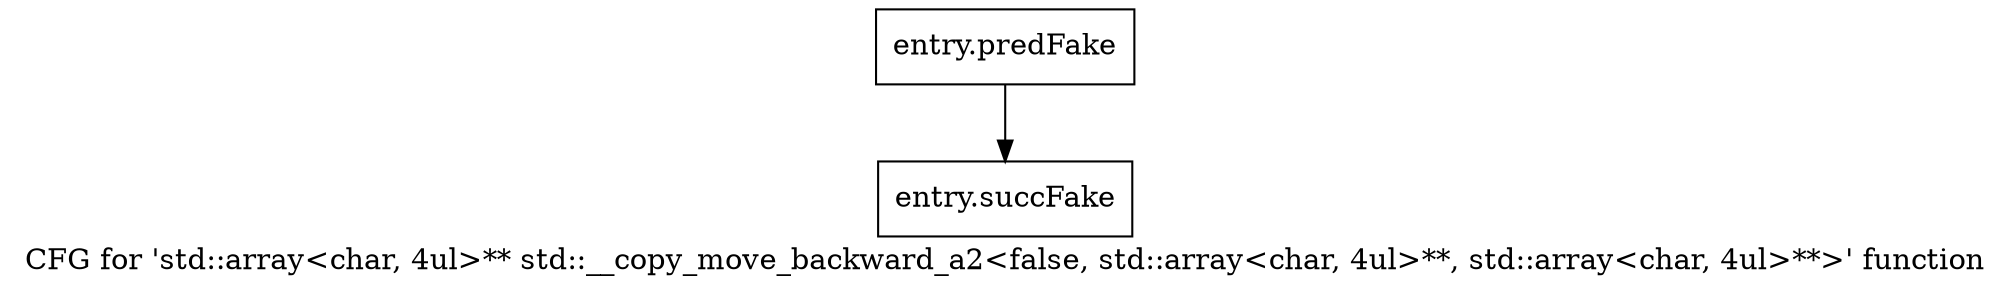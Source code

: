 digraph "CFG for 'std::array\<char, 4ul\>** std::__copy_move_backward_a2\<false, std::array\<char, 4ul\>**, std::array\<char, 4ul\>**\>' function" {
	label="CFG for 'std::array\<char, 4ul\>** std::__copy_move_backward_a2\<false, std::array\<char, 4ul\>**, std::array\<char, 4ul\>**\>' function";

	Node0x495c370 [shape=record,filename="",linenumber="",label="{entry.predFake}"];
	Node0x495c370 -> Node0x4838920[ callList="" memoryops="" filename="/tools/Xilinx/Vitis_HLS/2022.1/tps/lnx64/gcc-8.3.0/lib/gcc/x86_64-pc-linux-gnu/8.3.0/../../../../include/c++/8.3.0/bits/stl_algobase.h" execusionnum="0"];
	Node0x4838920 [shape=record,filename="/tools/Xilinx/Vitis_HLS/2022.1/tps/lnx64/gcc-8.3.0/lib/gcc/x86_64-pc-linux-gnu/8.3.0/../../../../include/c++/8.3.0/bits/stl_algobase.h",linenumber="597",label="{entry.succFake}"];
}
